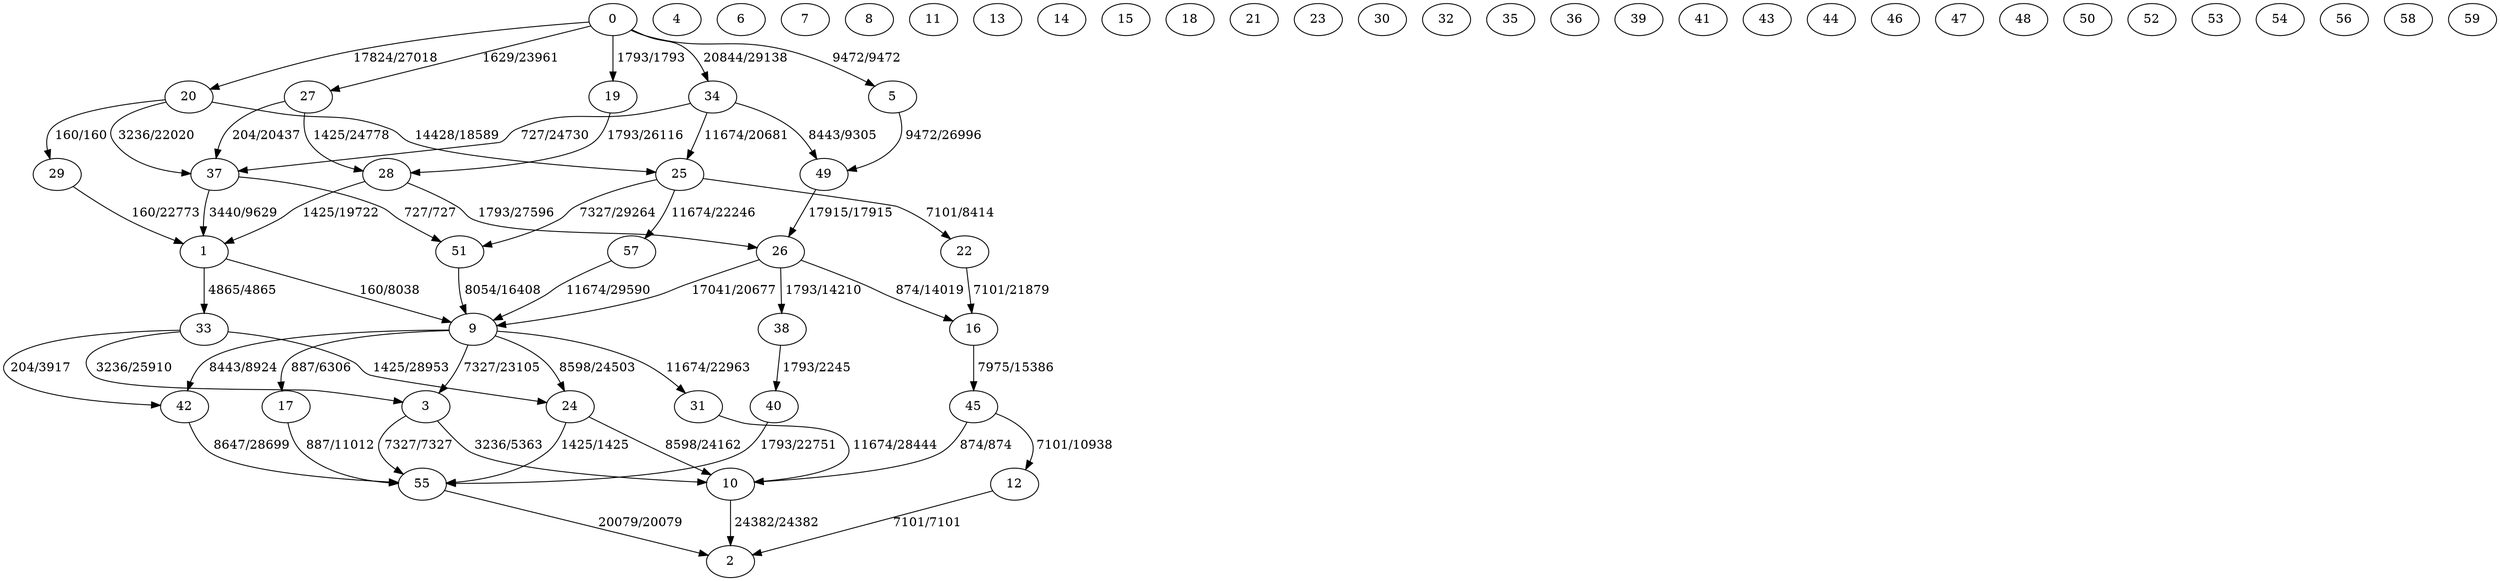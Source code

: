 digraph G
{
0
1
2
3
4
5
6
7
8
9
10
11
12
13
14
15
16
17
18
19
20
21
22
23
24
25
26
27
28
29
30
31
32
33
34
35
36
37
38
39
40
41
42
43
44
45
46
47
48
49
50
51
52
53
54
55
56
57
58
59
24 -> 10 [label=" 8598/24162"]
3 -> 55 [label=" 7327/7327"]
25 -> 22 [label=" 7101/8414"]
5 -> 49 [label=" 9472/26996"]
27 -> 37 [label=" 204/20437"]
0 -> 5 [label=" 9472/9472"]
3 -> 10 [label=" 3236/5363"]
34 -> 37 [label=" 727/24730"]
40 -> 55 [label=" 1793/22751"]
57 -> 9 [label=" 11674/29590"]
1 -> 33 [label=" 4865/4865"]
34 -> 49 [label=" 8443/9305"]
33 -> 3 [label=" 3236/25910"]
26 -> 9 [label=" 17041/20677"]
55 -> 2 [label=" 20079/20079"]
42 -> 55 [label=" 8647/28699"]
38 -> 40 [label=" 1793/2245"]
24 -> 55 [label=" 1425/1425"]
17 -> 55 [label=" 887/11012"]
9 -> 17 [label=" 887/6306"]
22 -> 16 [label=" 7101/21879"]
9 -> 24 [label=" 8598/24503"]
26 -> 16 [label=" 874/14019"]
45 -> 12 [label=" 7101/10938"]
12 -> 2 [label=" 7101/7101"]
20 -> 37 [label=" 3236/22020"]
28 -> 26 [label=" 1793/27596"]
27 -> 28 [label=" 1425/24778"]
20 -> 29 [label=" 160/160"]
0 -> 27 [label=" 1629/23961"]
29 -> 1 [label=" 160/22773"]
33 -> 42 [label=" 204/3917"]
10 -> 2 [label=" 24382/24382"]
0 -> 20 [label=" 17824/27018"]
34 -> 25 [label=" 11674/20681"]
49 -> 26 [label=" 17915/17915"]
9 -> 3 [label=" 7327/23105"]
37 -> 1 [label=" 3440/9629"]
16 -> 45 [label=" 7975/15386"]
51 -> 9 [label=" 8054/16408"]
0 -> 34 [label=" 20844/29138"]
19 -> 28 [label=" 1793/26116"]
9 -> 31 [label=" 11674/22963"]
31 -> 10 [label=" 11674/28444"]
25 -> 51 [label=" 7327/29264"]
45 -> 10 [label=" 874/874"]
28 -> 1 [label=" 1425/19722"]
1 -> 9 [label=" 160/8038"]
33 -> 24 [label=" 1425/28953"]
9 -> 42 [label=" 8443/8924"]
25 -> 57 [label=" 11674/22246"]
37 -> 51 [label=" 727/727"]
26 -> 38 [label=" 1793/14210"]
20 -> 25 [label=" 14428/18589"]
0 -> 19 [label=" 1793/1793"]
}
